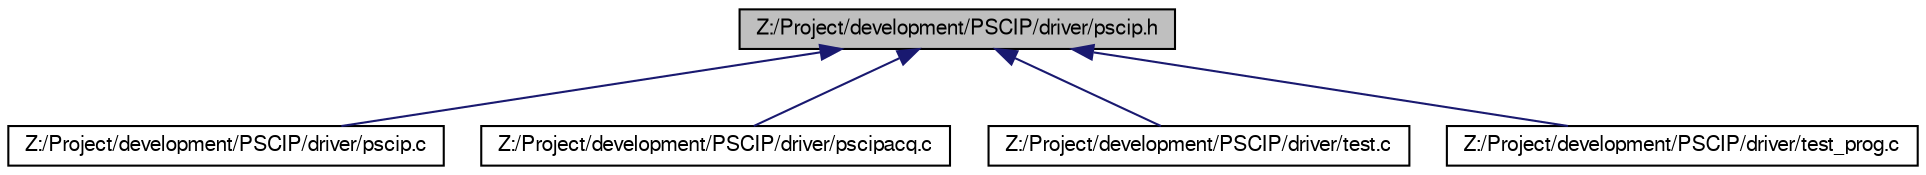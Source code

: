 digraph G
{
  edge [fontname="FreeSans",fontsize="10",labelfontname="FreeSans",labelfontsize="10"];
  node [fontname="FreeSans",fontsize="10",shape=record];
  Node1 [label="Z:/Project/development/PSCIP/driver/pscip.h",height=0.2,width=0.4,color="black", fillcolor="grey75", style="filled" fontcolor="black"];
  Node1 -> Node2 [dir=back,color="midnightblue",fontsize="10",style="solid"];
  Node2 [label="Z:/Project/development/PSCIP/driver/pscip.c",height=0.2,width=0.4,color="black", fillcolor="white", style="filled",URL="$pscip_8c.html",tooltip="PSCIP Driver for Linux Kernel 2.6.x-development version - main file."];
  Node1 -> Node3 [dir=back,color="midnightblue",fontsize="10",style="solid"];
  Node3 [label="Z:/Project/development/PSCIP/driver/pscipacq.c",height=0.2,width=0.4,color="black", fillcolor="white", style="filled",URL="$pscipacq_8c.html"];
  Node1 -> Node4 [dir=back,color="midnightblue",fontsize="10",style="solid"];
  Node4 [label="Z:/Project/development/PSCIP/driver/test.c",height=0.2,width=0.4,color="black", fillcolor="white", style="filled",URL="$test_8c.html"];
  Node1 -> Node5 [dir=back,color="midnightblue",fontsize="10",style="solid"];
  Node5 [label="Z:/Project/development/PSCIP/driver/test_prog.c",height=0.2,width=0.4,color="black", fillcolor="white", style="filled",URL="$test__prog_8c.html"];
}
